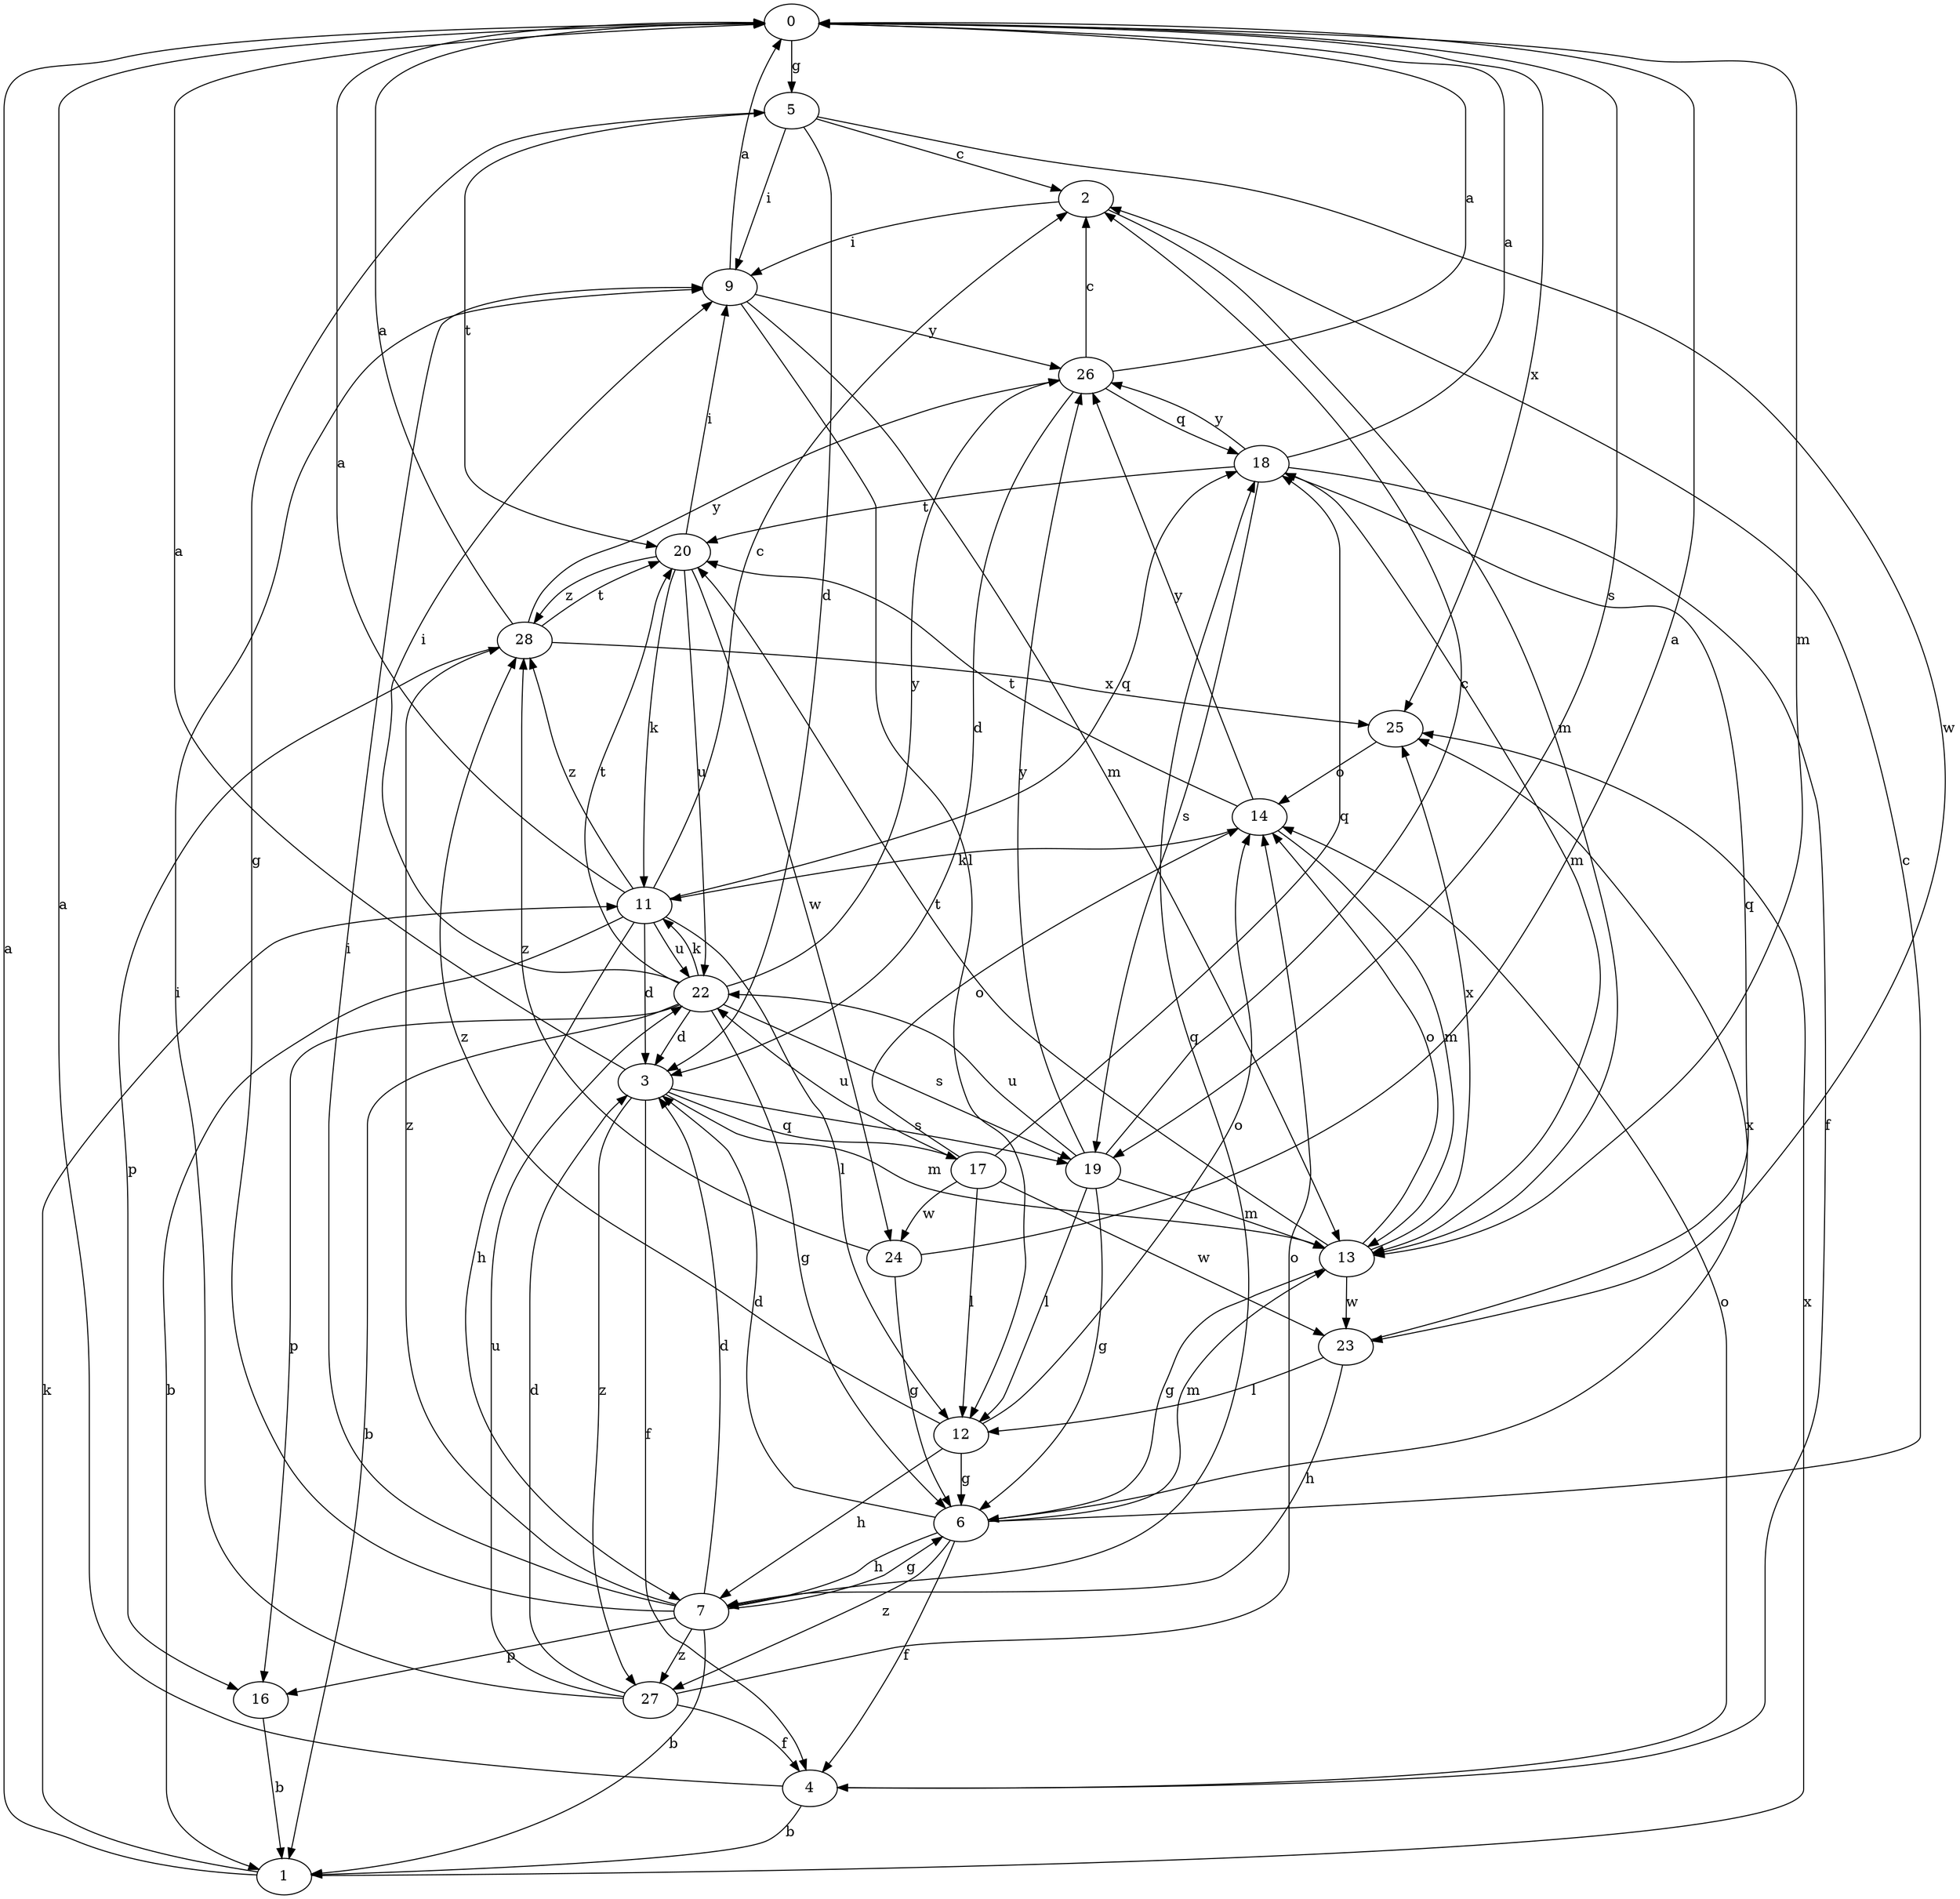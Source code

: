 strict digraph  {
0;
1;
2;
3;
4;
5;
6;
7;
9;
11;
12;
13;
14;
16;
17;
18;
19;
20;
22;
23;
24;
25;
26;
27;
28;
0 -> 5  [label=g];
0 -> 13  [label=m];
0 -> 19  [label=s];
0 -> 25  [label=x];
1 -> 0  [label=a];
1 -> 11  [label=k];
1 -> 25  [label=x];
2 -> 9  [label=i];
2 -> 13  [label=m];
3 -> 0  [label=a];
3 -> 4  [label=f];
3 -> 13  [label=m];
3 -> 17  [label=q];
3 -> 19  [label=s];
3 -> 27  [label=z];
4 -> 0  [label=a];
4 -> 1  [label=b];
4 -> 14  [label=o];
5 -> 2  [label=c];
5 -> 3  [label=d];
5 -> 9  [label=i];
5 -> 20  [label=t];
5 -> 23  [label=w];
6 -> 2  [label=c];
6 -> 3  [label=d];
6 -> 4  [label=f];
6 -> 7  [label=h];
6 -> 13  [label=m];
6 -> 25  [label=x];
6 -> 27  [label=z];
7 -> 1  [label=b];
7 -> 3  [label=d];
7 -> 5  [label=g];
7 -> 6  [label=g];
7 -> 9  [label=i];
7 -> 16  [label=p];
7 -> 18  [label=q];
7 -> 27  [label=z];
7 -> 28  [label=z];
9 -> 0  [label=a];
9 -> 12  [label=l];
9 -> 13  [label=m];
9 -> 26  [label=y];
11 -> 0  [label=a];
11 -> 1  [label=b];
11 -> 2  [label=c];
11 -> 3  [label=d];
11 -> 7  [label=h];
11 -> 12  [label=l];
11 -> 18  [label=q];
11 -> 22  [label=u];
11 -> 28  [label=z];
12 -> 6  [label=g];
12 -> 7  [label=h];
12 -> 14  [label=o];
12 -> 28  [label=z];
13 -> 6  [label=g];
13 -> 14  [label=o];
13 -> 20  [label=t];
13 -> 23  [label=w];
13 -> 25  [label=x];
14 -> 11  [label=k];
14 -> 13  [label=m];
14 -> 20  [label=t];
14 -> 26  [label=y];
16 -> 1  [label=b];
17 -> 12  [label=l];
17 -> 14  [label=o];
17 -> 18  [label=q];
17 -> 22  [label=u];
17 -> 23  [label=w];
17 -> 24  [label=w];
18 -> 0  [label=a];
18 -> 4  [label=f];
18 -> 13  [label=m];
18 -> 19  [label=s];
18 -> 20  [label=t];
18 -> 26  [label=y];
19 -> 2  [label=c];
19 -> 6  [label=g];
19 -> 12  [label=l];
19 -> 13  [label=m];
19 -> 22  [label=u];
19 -> 26  [label=y];
20 -> 9  [label=i];
20 -> 11  [label=k];
20 -> 22  [label=u];
20 -> 24  [label=w];
20 -> 28  [label=z];
22 -> 1  [label=b];
22 -> 3  [label=d];
22 -> 6  [label=g];
22 -> 9  [label=i];
22 -> 11  [label=k];
22 -> 16  [label=p];
22 -> 19  [label=s];
22 -> 20  [label=t];
22 -> 26  [label=y];
23 -> 7  [label=h];
23 -> 12  [label=l];
23 -> 18  [label=q];
24 -> 0  [label=a];
24 -> 6  [label=g];
24 -> 28  [label=z];
25 -> 14  [label=o];
26 -> 0  [label=a];
26 -> 2  [label=c];
26 -> 3  [label=d];
26 -> 18  [label=q];
27 -> 3  [label=d];
27 -> 4  [label=f];
27 -> 9  [label=i];
27 -> 14  [label=o];
27 -> 22  [label=u];
28 -> 0  [label=a];
28 -> 16  [label=p];
28 -> 20  [label=t];
28 -> 25  [label=x];
28 -> 26  [label=y];
}
